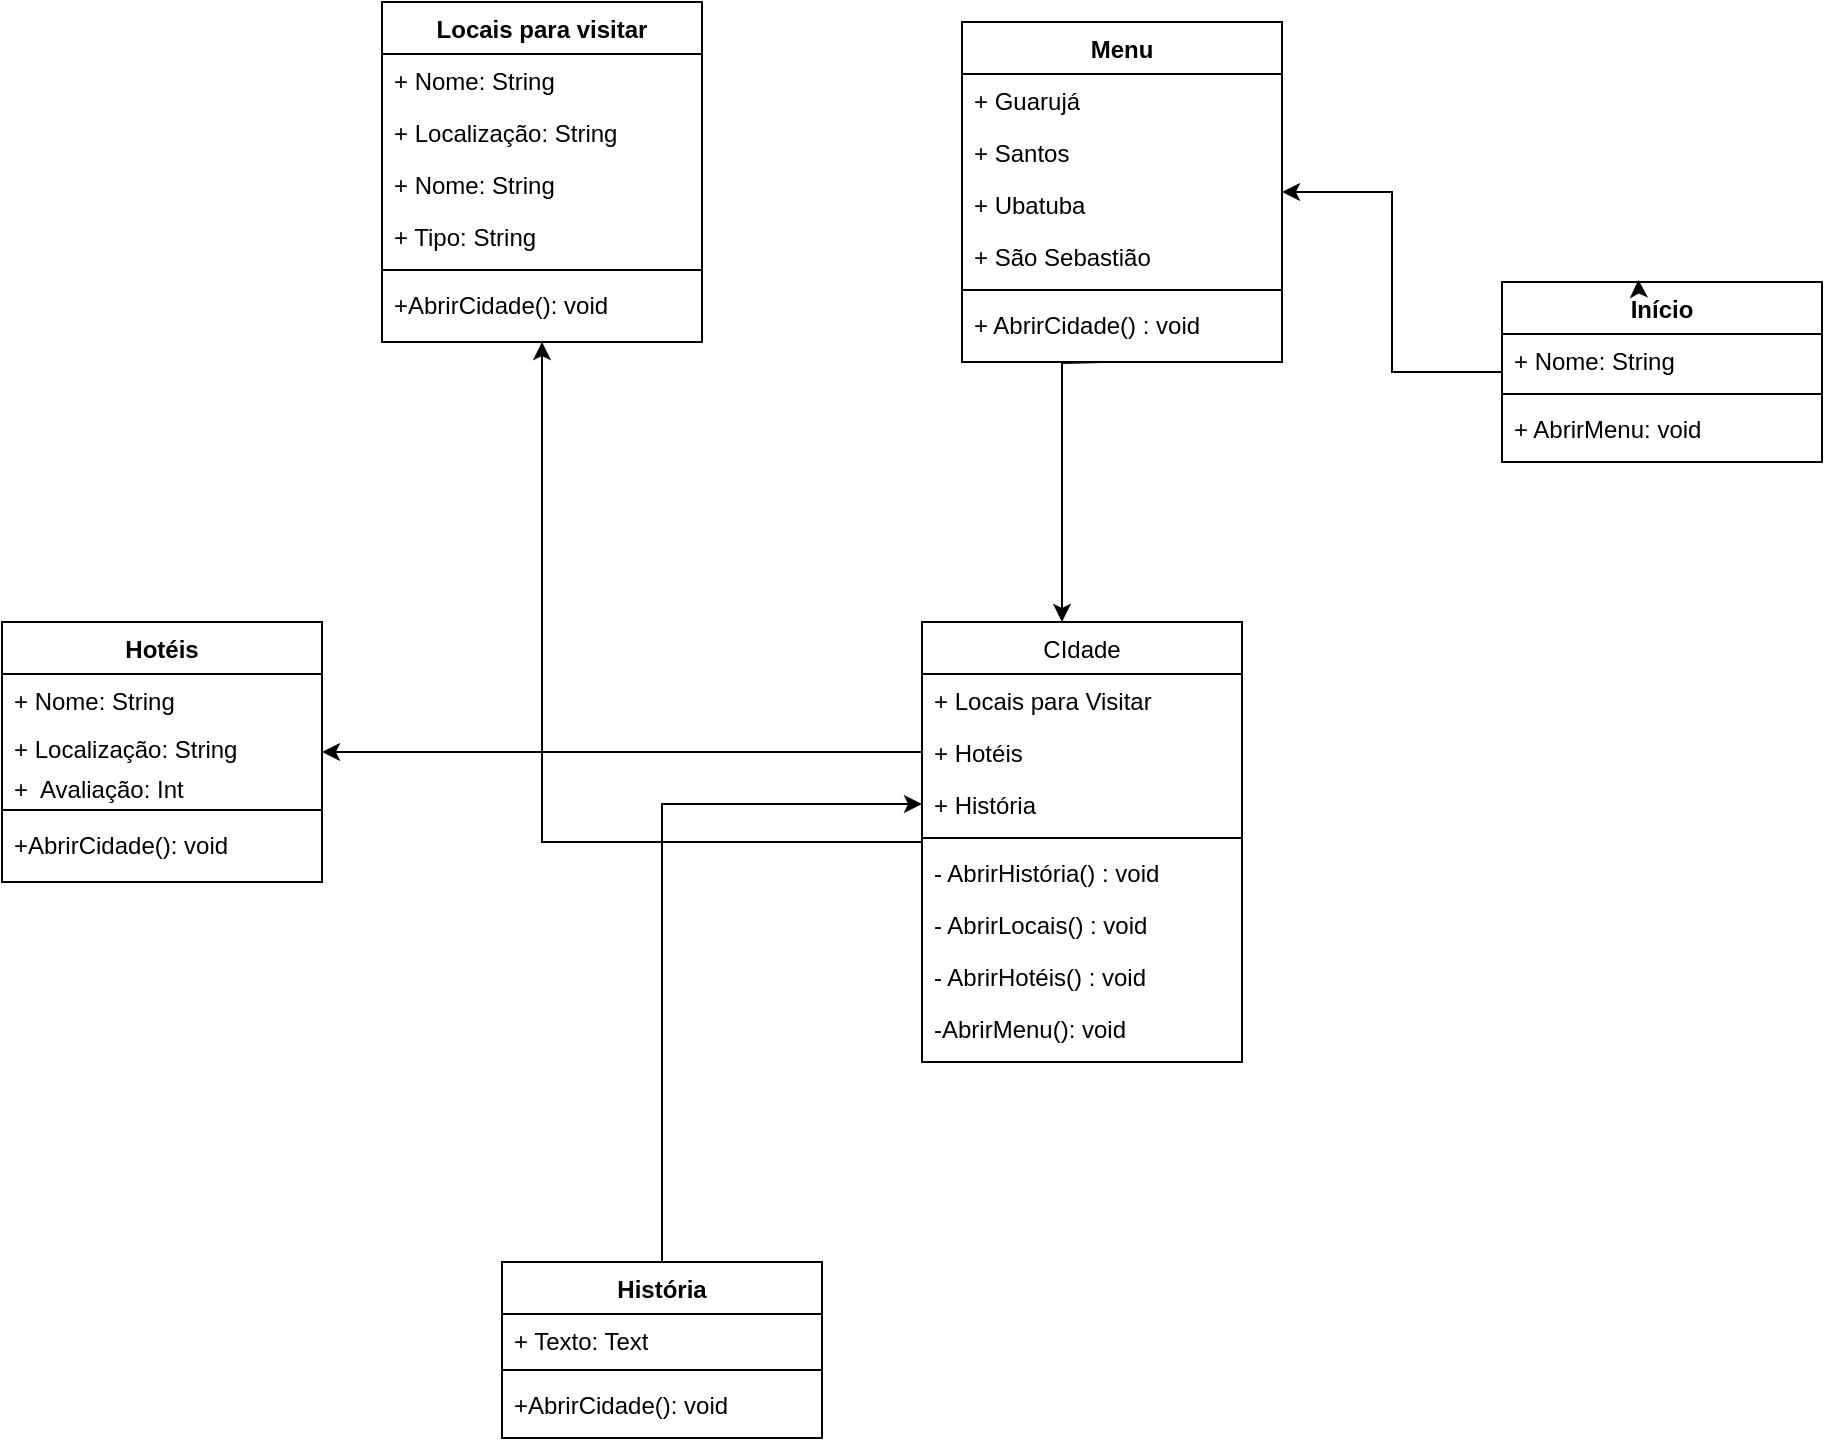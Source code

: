 <mxfile version="24.7.7">
  <diagram id="C5RBs43oDa-KdzZeNtuy" name="Page-1">
    <mxGraphModel dx="839" dy="477" grid="1" gridSize="10" guides="1" tooltips="1" connect="1" arrows="1" fold="1" page="1" pageScale="1" pageWidth="827" pageHeight="1169" math="0" shadow="0">
      <root>
        <mxCell id="WIyWlLk6GJQsqaUBKTNV-0" />
        <mxCell id="WIyWlLk6GJQsqaUBKTNV-1" parent="WIyWlLk6GJQsqaUBKTNV-0" />
        <mxCell id="gRWS5pEjd4Bdz3JND03A-8" style="edgeStyle=orthogonalEdgeStyle;rounded=0;orthogonalLoop=1;jettySize=auto;html=1;" edge="1" parent="WIyWlLk6GJQsqaUBKTNV-1" source="zkfFHV4jXpPFQw0GAbJ--17" target="Exi7dinv1fyWdKvX8r0b-11">
          <mxGeometry relative="1" as="geometry">
            <Array as="points">
              <mxPoint x="680" y="475" />
              <mxPoint x="680" y="475" />
            </Array>
          </mxGeometry>
        </mxCell>
        <mxCell id="gRWS5pEjd4Bdz3JND03A-9" style="edgeStyle=orthogonalEdgeStyle;rounded=0;orthogonalLoop=1;jettySize=auto;html=1;" edge="1" parent="WIyWlLk6GJQsqaUBKTNV-1" source="zkfFHV4jXpPFQw0GAbJ--17" target="Exi7dinv1fyWdKvX8r0b-38">
          <mxGeometry relative="1" as="geometry" />
        </mxCell>
        <mxCell id="zkfFHV4jXpPFQw0GAbJ--17" value="CIdade" style="swimlane;fontStyle=0;align=center;verticalAlign=top;childLayout=stackLayout;horizontal=1;startSize=26;horizontalStack=0;resizeParent=1;resizeLast=0;collapsible=1;marginBottom=0;rounded=0;shadow=0;strokeWidth=1;" parent="WIyWlLk6GJQsqaUBKTNV-1" vertex="1">
          <mxGeometry x="750" y="410" width="160" height="220" as="geometry">
            <mxRectangle x="550" y="140" width="160" height="26" as="alternateBounds" />
          </mxGeometry>
        </mxCell>
        <mxCell id="zkfFHV4jXpPFQw0GAbJ--18" value="+ Locais para Visitar" style="text;align=left;verticalAlign=top;spacingLeft=4;spacingRight=4;overflow=hidden;rotatable=0;points=[[0,0.5],[1,0.5]];portConstraint=eastwest;" parent="zkfFHV4jXpPFQw0GAbJ--17" vertex="1">
          <mxGeometry y="26" width="160" height="26" as="geometry" />
        </mxCell>
        <mxCell id="zkfFHV4jXpPFQw0GAbJ--19" value="+ Hotéis" style="text;align=left;verticalAlign=top;spacingLeft=4;spacingRight=4;overflow=hidden;rotatable=0;points=[[0,0.5],[1,0.5]];portConstraint=eastwest;rounded=0;shadow=0;html=0;" parent="zkfFHV4jXpPFQw0GAbJ--17" vertex="1">
          <mxGeometry y="52" width="160" height="26" as="geometry" />
        </mxCell>
        <mxCell id="zkfFHV4jXpPFQw0GAbJ--20" value="+ História" style="text;align=left;verticalAlign=top;spacingLeft=4;spacingRight=4;overflow=hidden;rotatable=0;points=[[0,0.5],[1,0.5]];portConstraint=eastwest;rounded=0;shadow=0;html=0;" parent="zkfFHV4jXpPFQw0GAbJ--17" vertex="1">
          <mxGeometry y="78" width="160" height="26" as="geometry" />
        </mxCell>
        <mxCell id="zkfFHV4jXpPFQw0GAbJ--23" value="" style="line;html=1;strokeWidth=1;align=left;verticalAlign=middle;spacingTop=-1;spacingLeft=3;spacingRight=3;rotatable=0;labelPosition=right;points=[];portConstraint=eastwest;" parent="zkfFHV4jXpPFQw0GAbJ--17" vertex="1">
          <mxGeometry y="104" width="160" height="8" as="geometry" />
        </mxCell>
        <mxCell id="zkfFHV4jXpPFQw0GAbJ--24" value="- AbrirHistória() : void" style="text;align=left;verticalAlign=top;spacingLeft=4;spacingRight=4;overflow=hidden;rotatable=0;points=[[0,0.5],[1,0.5]];portConstraint=eastwest;" parent="zkfFHV4jXpPFQw0GAbJ--17" vertex="1">
          <mxGeometry y="112" width="160" height="26" as="geometry" />
        </mxCell>
        <mxCell id="Exi7dinv1fyWdKvX8r0b-5" value="- AbrirLocais() : void" style="text;align=left;verticalAlign=top;spacingLeft=4;spacingRight=4;overflow=hidden;rotatable=0;points=[[0,0.5],[1,0.5]];portConstraint=eastwest;" parent="zkfFHV4jXpPFQw0GAbJ--17" vertex="1">
          <mxGeometry y="138" width="160" height="26" as="geometry" />
        </mxCell>
        <mxCell id="Exi7dinv1fyWdKvX8r0b-6" value="- AbrirHotéis() : void" style="text;align=left;verticalAlign=top;spacingLeft=4;spacingRight=4;overflow=hidden;rotatable=0;points=[[0,0.5],[1,0.5]];portConstraint=eastwest;" parent="zkfFHV4jXpPFQw0GAbJ--17" vertex="1">
          <mxGeometry y="164" width="160" height="26" as="geometry" />
        </mxCell>
        <mxCell id="Exi7dinv1fyWdKvX8r0b-18" value="-AbrirMenu(): void" style="text;align=left;verticalAlign=top;spacingLeft=4;spacingRight=4;overflow=hidden;rotatable=0;points=[[0,0.5],[1,0.5]];portConstraint=eastwest;" parent="zkfFHV4jXpPFQw0GAbJ--17" vertex="1">
          <mxGeometry y="190" width="160" height="30" as="geometry" />
        </mxCell>
        <mxCell id="Exi7dinv1fyWdKvX8r0b-7" style="edgeStyle=orthogonalEdgeStyle;rounded=0;orthogonalLoop=1;jettySize=auto;html=1;" parent="WIyWlLk6GJQsqaUBKTNV-1" source="Exi7dinv1fyWdKvX8r0b-0" target="zkfFHV4jXpPFQw0GAbJ--20" edge="1">
          <mxGeometry relative="1" as="geometry" />
        </mxCell>
        <mxCell id="Exi7dinv1fyWdKvX8r0b-0" value="História" style="swimlane;fontStyle=1;align=center;verticalAlign=top;childLayout=stackLayout;horizontal=1;startSize=26;horizontalStack=0;resizeParent=1;resizeParentMax=0;resizeLast=0;collapsible=1;marginBottom=0;whiteSpace=wrap;html=1;" parent="WIyWlLk6GJQsqaUBKTNV-1" vertex="1">
          <mxGeometry x="540" y="730" width="160" height="88" as="geometry" />
        </mxCell>
        <mxCell id="Exi7dinv1fyWdKvX8r0b-1" value="+ Texto: Text" style="text;strokeColor=none;fillColor=none;align=left;verticalAlign=top;spacingLeft=4;spacingRight=4;overflow=hidden;rotatable=0;points=[[0,0.5],[1,0.5]];portConstraint=eastwest;whiteSpace=wrap;html=1;" parent="Exi7dinv1fyWdKvX8r0b-0" vertex="1">
          <mxGeometry y="26" width="160" height="24" as="geometry" />
        </mxCell>
        <mxCell id="Exi7dinv1fyWdKvX8r0b-2" value="" style="line;strokeWidth=1;fillColor=none;align=left;verticalAlign=middle;spacingTop=-1;spacingLeft=3;spacingRight=3;rotatable=0;labelPosition=right;points=[];portConstraint=eastwest;strokeColor=inherit;" parent="Exi7dinv1fyWdKvX8r0b-0" vertex="1">
          <mxGeometry y="50" width="160" height="8" as="geometry" />
        </mxCell>
        <mxCell id="Exi7dinv1fyWdKvX8r0b-3" value="+AbrirCidade(): void" style="text;strokeColor=none;fillColor=none;align=left;verticalAlign=top;spacingLeft=4;spacingRight=4;overflow=hidden;rotatable=0;points=[[0,0.5],[1,0.5]];portConstraint=eastwest;whiteSpace=wrap;html=1;" parent="Exi7dinv1fyWdKvX8r0b-0" vertex="1">
          <mxGeometry y="58" width="160" height="30" as="geometry" />
        </mxCell>
        <mxCell id="Exi7dinv1fyWdKvX8r0b-11" value="Hotéis" style="swimlane;fontStyle=1;align=center;verticalAlign=top;childLayout=stackLayout;horizontal=1;startSize=26;horizontalStack=0;resizeParent=1;resizeParentMax=0;resizeLast=0;collapsible=1;marginBottom=0;whiteSpace=wrap;html=1;" parent="WIyWlLk6GJQsqaUBKTNV-1" vertex="1">
          <mxGeometry x="290" y="410" width="160" height="130" as="geometry" />
        </mxCell>
        <mxCell id="Exi7dinv1fyWdKvX8r0b-16" value="+ Nome: String" style="text;strokeColor=none;fillColor=none;align=left;verticalAlign=top;spacingLeft=4;spacingRight=4;overflow=hidden;rotatable=0;points=[[0,0.5],[1,0.5]];portConstraint=eastwest;whiteSpace=wrap;html=1;" parent="Exi7dinv1fyWdKvX8r0b-11" vertex="1">
          <mxGeometry y="26" width="160" height="24" as="geometry" />
        </mxCell>
        <mxCell id="Exi7dinv1fyWdKvX8r0b-12" value="&lt;div&gt;+ Localização: String&lt;/div&gt;" style="text;strokeColor=none;fillColor=none;align=left;verticalAlign=top;spacingLeft=4;spacingRight=4;overflow=hidden;rotatable=0;points=[[0,0.5],[1,0.5]];portConstraint=eastwest;whiteSpace=wrap;html=1;" parent="Exi7dinv1fyWdKvX8r0b-11" vertex="1">
          <mxGeometry y="50" width="160" height="20" as="geometry" />
        </mxCell>
        <mxCell id="gRWS5pEjd4Bdz3JND03A-0" value="&lt;div&gt;+&amp;nbsp; Avaliação: Int&lt;/div&gt;" style="text;strokeColor=none;fillColor=none;align=left;verticalAlign=top;spacingLeft=4;spacingRight=4;overflow=hidden;rotatable=0;points=[[0,0.5],[1,0.5]];portConstraint=eastwest;whiteSpace=wrap;html=1;" vertex="1" parent="Exi7dinv1fyWdKvX8r0b-11">
          <mxGeometry y="70" width="160" height="20" as="geometry" />
        </mxCell>
        <mxCell id="Exi7dinv1fyWdKvX8r0b-13" value="" style="line;strokeWidth=1;fillColor=none;align=left;verticalAlign=middle;spacingTop=-1;spacingLeft=3;spacingRight=3;rotatable=0;labelPosition=right;points=[];portConstraint=eastwest;strokeColor=inherit;" parent="Exi7dinv1fyWdKvX8r0b-11" vertex="1">
          <mxGeometry y="90" width="160" height="8" as="geometry" />
        </mxCell>
        <mxCell id="Exi7dinv1fyWdKvX8r0b-14" value="+AbrirCidade(): void" style="text;strokeColor=none;fillColor=none;align=left;verticalAlign=top;spacingLeft=4;spacingRight=4;overflow=hidden;rotatable=0;points=[[0,0.5],[1,0.5]];portConstraint=eastwest;whiteSpace=wrap;html=1;" parent="Exi7dinv1fyWdKvX8r0b-11" vertex="1">
          <mxGeometry y="98" width="160" height="32" as="geometry" />
        </mxCell>
        <mxCell id="gRWS5pEjd4Bdz3JND03A-6" style="edgeStyle=orthogonalEdgeStyle;rounded=0;orthogonalLoop=1;jettySize=auto;html=1;" edge="1" parent="WIyWlLk6GJQsqaUBKTNV-1" source="Exi7dinv1fyWdKvX8r0b-20" target="Exi7dinv1fyWdKvX8r0b-30">
          <mxGeometry relative="1" as="geometry" />
        </mxCell>
        <mxCell id="Exi7dinv1fyWdKvX8r0b-20" value="Início" style="swimlane;fontStyle=1;align=center;verticalAlign=top;childLayout=stackLayout;horizontal=1;startSize=26;horizontalStack=0;resizeParent=1;resizeParentMax=0;resizeLast=0;collapsible=1;marginBottom=0;whiteSpace=wrap;html=1;" parent="WIyWlLk6GJQsqaUBKTNV-1" vertex="1">
          <mxGeometry x="1040" y="240" width="160" height="90" as="geometry" />
        </mxCell>
        <mxCell id="Exi7dinv1fyWdKvX8r0b-21" value="+ Nome: String" style="text;strokeColor=none;fillColor=none;align=left;verticalAlign=top;spacingLeft=4;spacingRight=4;overflow=hidden;rotatable=0;points=[[0,0.5],[1,0.5]];portConstraint=eastwest;whiteSpace=wrap;html=1;" parent="Exi7dinv1fyWdKvX8r0b-20" vertex="1">
          <mxGeometry y="26" width="160" height="26" as="geometry" />
        </mxCell>
        <mxCell id="Exi7dinv1fyWdKvX8r0b-22" value="" style="line;strokeWidth=1;fillColor=none;align=left;verticalAlign=middle;spacingTop=-1;spacingLeft=3;spacingRight=3;rotatable=0;labelPosition=right;points=[];portConstraint=eastwest;strokeColor=inherit;" parent="Exi7dinv1fyWdKvX8r0b-20" vertex="1">
          <mxGeometry y="52" width="160" height="8" as="geometry" />
        </mxCell>
        <mxCell id="Exi7dinv1fyWdKvX8r0b-23" value="+ AbrirMenu: void" style="text;strokeColor=none;fillColor=none;align=left;verticalAlign=top;spacingLeft=4;spacingRight=4;overflow=hidden;rotatable=0;points=[[0,0.5],[1,0.5]];portConstraint=eastwest;whiteSpace=wrap;html=1;" parent="Exi7dinv1fyWdKvX8r0b-20" vertex="1">
          <mxGeometry y="60" width="160" height="30" as="geometry" />
        </mxCell>
        <mxCell id="Exi7dinv1fyWdKvX8r0b-28" style="edgeStyle=orthogonalEdgeStyle;rounded=0;orthogonalLoop=1;jettySize=auto;html=1;exitX=0.5;exitY=0;exitDx=0;exitDy=0;entryX=0.426;entryY=-0.013;entryDx=0;entryDy=0;entryPerimeter=0;" parent="WIyWlLk6GJQsqaUBKTNV-1" source="Exi7dinv1fyWdKvX8r0b-20" target="Exi7dinv1fyWdKvX8r0b-20" edge="1">
          <mxGeometry relative="1" as="geometry" />
        </mxCell>
        <mxCell id="gRWS5pEjd4Bdz3JND03A-7" style="edgeStyle=orthogonalEdgeStyle;rounded=0;orthogonalLoop=1;jettySize=auto;html=1;" edge="1" parent="WIyWlLk6GJQsqaUBKTNV-1">
          <mxGeometry relative="1" as="geometry">
            <mxPoint x="840" y="280" as="sourcePoint" />
            <mxPoint x="820" y="410" as="targetPoint" />
          </mxGeometry>
        </mxCell>
        <mxCell id="Exi7dinv1fyWdKvX8r0b-30" value="Menu" style="swimlane;fontStyle=1;align=center;verticalAlign=top;childLayout=stackLayout;horizontal=1;startSize=26;horizontalStack=0;resizeParent=1;resizeParentMax=0;resizeLast=0;collapsible=1;marginBottom=0;whiteSpace=wrap;html=1;" parent="WIyWlLk6GJQsqaUBKTNV-1" vertex="1">
          <mxGeometry x="770" y="110" width="160" height="170" as="geometry" />
        </mxCell>
        <mxCell id="Exi7dinv1fyWdKvX8r0b-31" value="+ Guarujá" style="text;strokeColor=none;fillColor=none;align=left;verticalAlign=top;spacingLeft=4;spacingRight=4;overflow=hidden;rotatable=0;points=[[0,0.5],[1,0.5]];portConstraint=eastwest;whiteSpace=wrap;html=1;" parent="Exi7dinv1fyWdKvX8r0b-30" vertex="1">
          <mxGeometry y="26" width="160" height="26" as="geometry" />
        </mxCell>
        <mxCell id="Exi7dinv1fyWdKvX8r0b-35" value="+ Santos" style="text;strokeColor=none;fillColor=none;align=left;verticalAlign=top;spacingLeft=4;spacingRight=4;overflow=hidden;rotatable=0;points=[[0,0.5],[1,0.5]];portConstraint=eastwest;whiteSpace=wrap;html=1;" parent="Exi7dinv1fyWdKvX8r0b-30" vertex="1">
          <mxGeometry y="52" width="160" height="26" as="geometry" />
        </mxCell>
        <mxCell id="Exi7dinv1fyWdKvX8r0b-37" value="+ Ubatuba" style="text;strokeColor=none;fillColor=none;align=left;verticalAlign=top;spacingLeft=4;spacingRight=4;overflow=hidden;rotatable=0;points=[[0,0.5],[1,0.5]];portConstraint=eastwest;whiteSpace=wrap;html=1;" parent="Exi7dinv1fyWdKvX8r0b-30" vertex="1">
          <mxGeometry y="78" width="160" height="26" as="geometry" />
        </mxCell>
        <mxCell id="Exi7dinv1fyWdKvX8r0b-36" value="+ São Sebastião" style="text;strokeColor=none;fillColor=none;align=left;verticalAlign=top;spacingLeft=4;spacingRight=4;overflow=hidden;rotatable=0;points=[[0,0.5],[1,0.5]];portConstraint=eastwest;whiteSpace=wrap;html=1;" parent="Exi7dinv1fyWdKvX8r0b-30" vertex="1">
          <mxGeometry y="104" width="160" height="26" as="geometry" />
        </mxCell>
        <mxCell id="Exi7dinv1fyWdKvX8r0b-32" value="" style="line;strokeWidth=1;fillColor=none;align=left;verticalAlign=middle;spacingTop=-1;spacingLeft=3;spacingRight=3;rotatable=0;labelPosition=right;points=[];portConstraint=eastwest;strokeColor=inherit;" parent="Exi7dinv1fyWdKvX8r0b-30" vertex="1">
          <mxGeometry y="130" width="160" height="8" as="geometry" />
        </mxCell>
        <mxCell id="Exi7dinv1fyWdKvX8r0b-33" value="+ AbrirCidade() : void" style="text;strokeColor=none;fillColor=none;align=left;verticalAlign=top;spacingLeft=4;spacingRight=4;overflow=hidden;rotatable=0;points=[[0,0.5],[1,0.5]];portConstraint=eastwest;whiteSpace=wrap;html=1;" parent="Exi7dinv1fyWdKvX8r0b-30" vertex="1">
          <mxGeometry y="138" width="160" height="32" as="geometry" />
        </mxCell>
        <mxCell id="Exi7dinv1fyWdKvX8r0b-38" value="Locais para visitar" style="swimlane;fontStyle=1;align=center;verticalAlign=top;childLayout=stackLayout;horizontal=1;startSize=26;horizontalStack=0;resizeParent=1;resizeParentMax=0;resizeLast=0;collapsible=1;marginBottom=0;whiteSpace=wrap;html=1;" parent="WIyWlLk6GJQsqaUBKTNV-1" vertex="1">
          <mxGeometry x="480" y="100" width="160" height="170" as="geometry" />
        </mxCell>
        <mxCell id="Exi7dinv1fyWdKvX8r0b-39" value="+ Nome: String" style="text;strokeColor=none;fillColor=none;align=left;verticalAlign=top;spacingLeft=4;spacingRight=4;overflow=hidden;rotatable=0;points=[[0,0.5],[1,0.5]];portConstraint=eastwest;whiteSpace=wrap;html=1;" parent="Exi7dinv1fyWdKvX8r0b-38" vertex="1">
          <mxGeometry y="26" width="160" height="26" as="geometry" />
        </mxCell>
        <mxCell id="3FQ_oS9nj-Kou8OWBydJ-0" value="+ Localização: String" style="text;strokeColor=none;fillColor=none;align=left;verticalAlign=top;spacingLeft=4;spacingRight=4;overflow=hidden;rotatable=0;points=[[0,0.5],[1,0.5]];portConstraint=eastwest;whiteSpace=wrap;html=1;" parent="Exi7dinv1fyWdKvX8r0b-38" vertex="1">
          <mxGeometry y="52" width="160" height="26" as="geometry" />
        </mxCell>
        <mxCell id="3FQ_oS9nj-Kou8OWBydJ-1" value="+ Nome: String" style="text;strokeColor=none;fillColor=none;align=left;verticalAlign=top;spacingLeft=4;spacingRight=4;overflow=hidden;rotatable=0;points=[[0,0.5],[1,0.5]];portConstraint=eastwest;whiteSpace=wrap;html=1;" parent="Exi7dinv1fyWdKvX8r0b-38" vertex="1">
          <mxGeometry y="78" width="160" height="26" as="geometry" />
        </mxCell>
        <mxCell id="gRWS5pEjd4Bdz3JND03A-1" value="+ Tipo: String" style="text;strokeColor=none;fillColor=none;align=left;verticalAlign=top;spacingLeft=4;spacingRight=4;overflow=hidden;rotatable=0;points=[[0,0.5],[1,0.5]];portConstraint=eastwest;whiteSpace=wrap;html=1;" vertex="1" parent="Exi7dinv1fyWdKvX8r0b-38">
          <mxGeometry y="104" width="160" height="26" as="geometry" />
        </mxCell>
        <mxCell id="Exi7dinv1fyWdKvX8r0b-40" value="" style="line;strokeWidth=1;fillColor=none;align=left;verticalAlign=middle;spacingTop=-1;spacingLeft=3;spacingRight=3;rotatable=0;labelPosition=right;points=[];portConstraint=eastwest;strokeColor=inherit;" parent="Exi7dinv1fyWdKvX8r0b-38" vertex="1">
          <mxGeometry y="130" width="160" height="8" as="geometry" />
        </mxCell>
        <mxCell id="Exi7dinv1fyWdKvX8r0b-41" value="+AbrirCidade(): void" style="text;strokeColor=none;fillColor=none;align=left;verticalAlign=top;spacingLeft=4;spacingRight=4;overflow=hidden;rotatable=0;points=[[0,0.5],[1,0.5]];portConstraint=eastwest;whiteSpace=wrap;html=1;" parent="Exi7dinv1fyWdKvX8r0b-38" vertex="1">
          <mxGeometry y="138" width="160" height="32" as="geometry" />
        </mxCell>
      </root>
    </mxGraphModel>
  </diagram>
</mxfile>
